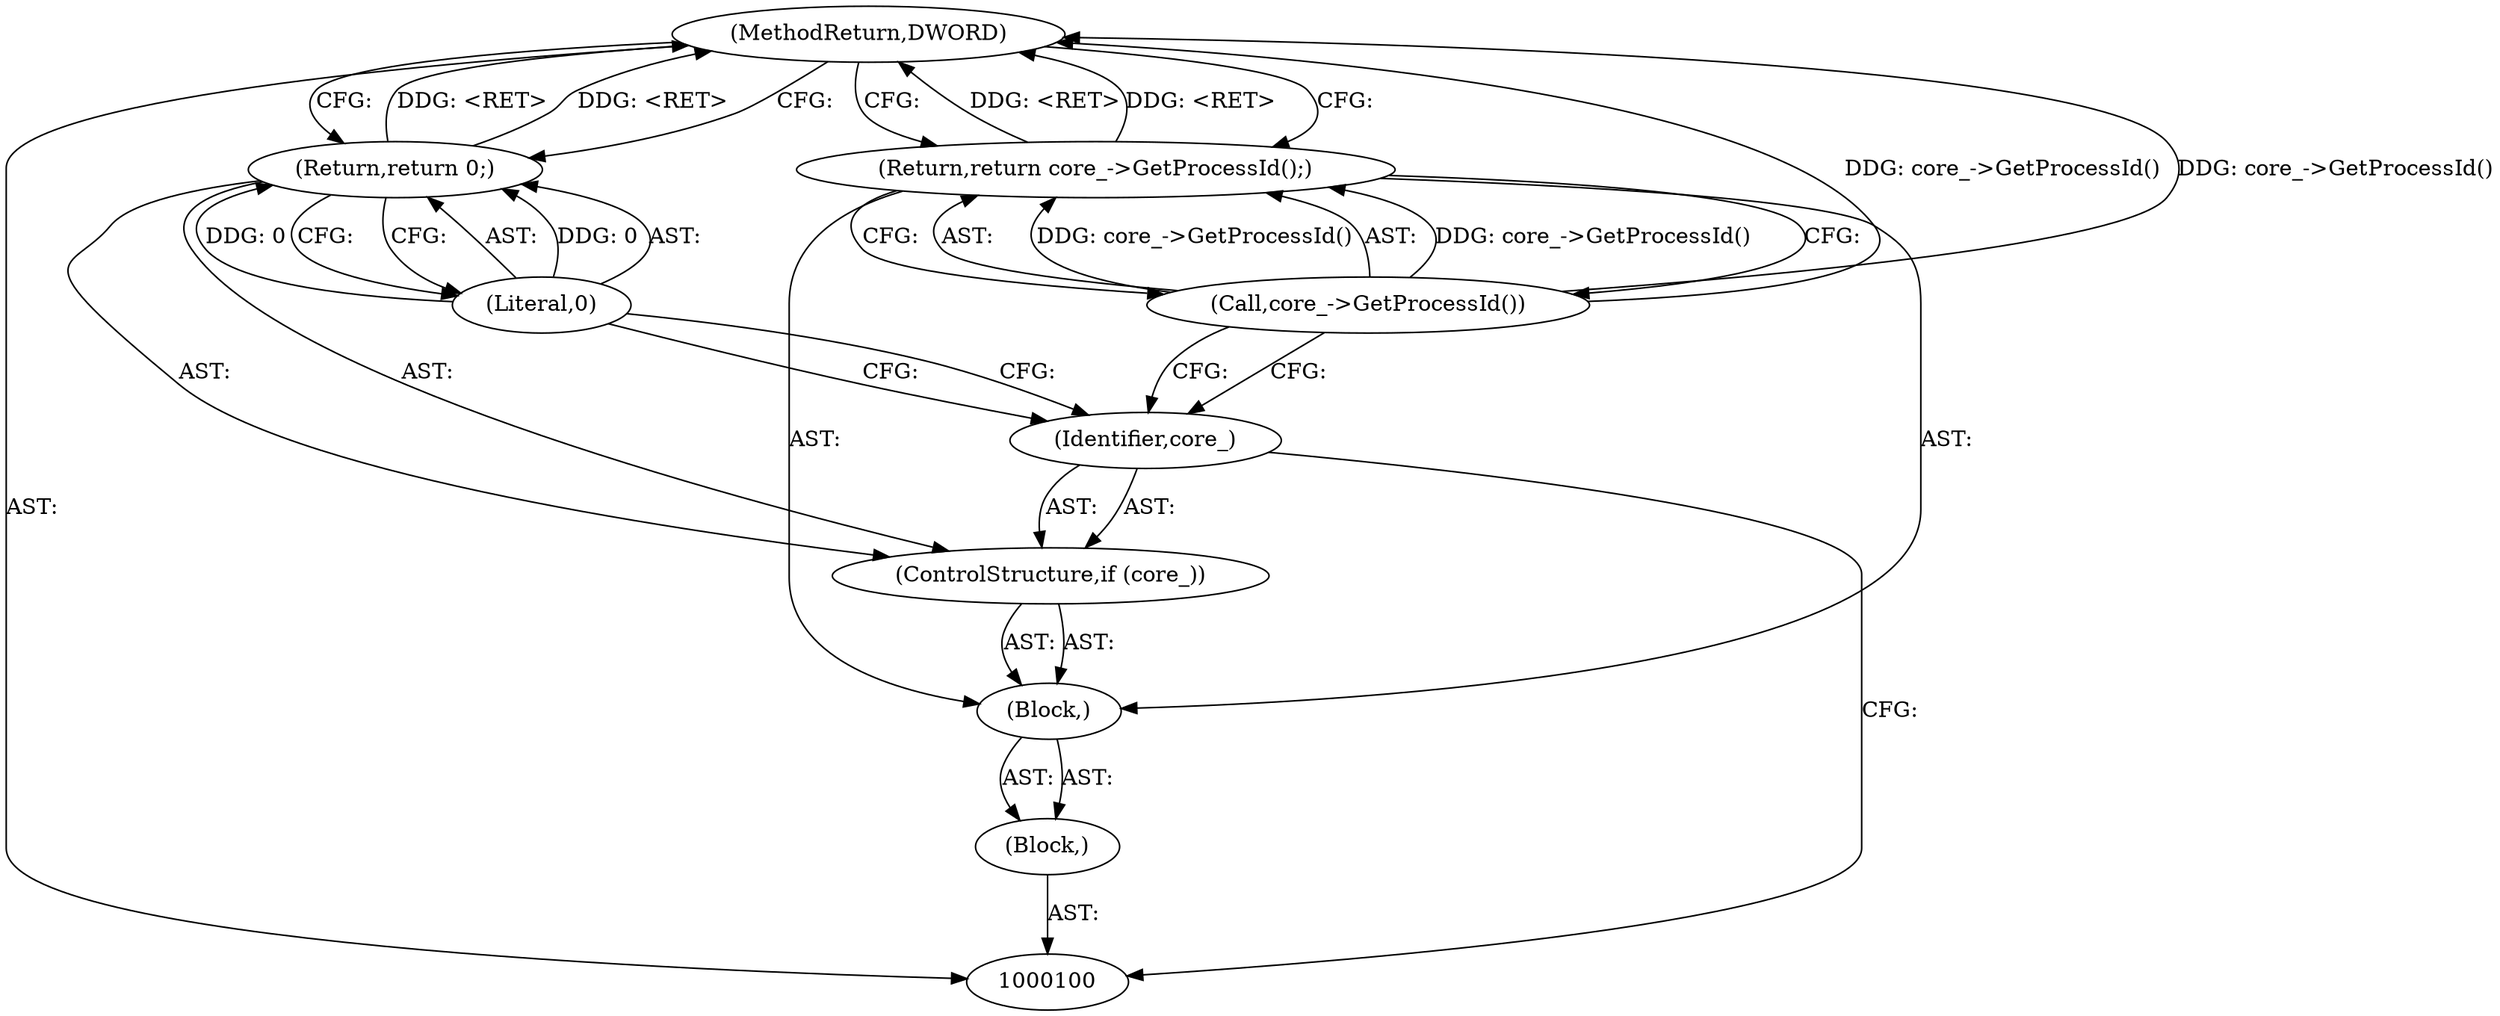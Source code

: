 digraph "0_Chrome_b15c87071f906301bccc824ce013966ca93998c7_16" {
"1000109" [label="(MethodReturn,DWORD)"];
"1000101" [label="(Block,)"];
"1000102" [label="(Block,)"];
"1000103" [label="(ControlStructure,if (core_))"];
"1000104" [label="(Identifier,core_)"];
"1000106" [label="(Literal,0)"];
"1000105" [label="(Return,return 0;)"];
"1000107" [label="(Return,return core_->GetProcessId();)"];
"1000108" [label="(Call,core_->GetProcessId())"];
"1000109" -> "1000100"  [label="AST: "];
"1000109" -> "1000105"  [label="CFG: "];
"1000109" -> "1000107"  [label="CFG: "];
"1000108" -> "1000109"  [label="DDG: core_->GetProcessId()"];
"1000105" -> "1000109"  [label="DDG: <RET>"];
"1000107" -> "1000109"  [label="DDG: <RET>"];
"1000101" -> "1000100"  [label="AST: "];
"1000102" -> "1000101"  [label="AST: "];
"1000102" -> "1000101"  [label="AST: "];
"1000103" -> "1000102"  [label="AST: "];
"1000107" -> "1000102"  [label="AST: "];
"1000103" -> "1000102"  [label="AST: "];
"1000104" -> "1000103"  [label="AST: "];
"1000105" -> "1000103"  [label="AST: "];
"1000104" -> "1000103"  [label="AST: "];
"1000104" -> "1000100"  [label="CFG: "];
"1000106" -> "1000104"  [label="CFG: "];
"1000108" -> "1000104"  [label="CFG: "];
"1000106" -> "1000105"  [label="AST: "];
"1000106" -> "1000104"  [label="CFG: "];
"1000105" -> "1000106"  [label="CFG: "];
"1000106" -> "1000105"  [label="DDG: 0"];
"1000105" -> "1000103"  [label="AST: "];
"1000105" -> "1000106"  [label="CFG: "];
"1000106" -> "1000105"  [label="AST: "];
"1000109" -> "1000105"  [label="CFG: "];
"1000105" -> "1000109"  [label="DDG: <RET>"];
"1000106" -> "1000105"  [label="DDG: 0"];
"1000107" -> "1000102"  [label="AST: "];
"1000107" -> "1000108"  [label="CFG: "];
"1000108" -> "1000107"  [label="AST: "];
"1000109" -> "1000107"  [label="CFG: "];
"1000107" -> "1000109"  [label="DDG: <RET>"];
"1000108" -> "1000107"  [label="DDG: core_->GetProcessId()"];
"1000108" -> "1000107"  [label="AST: "];
"1000108" -> "1000104"  [label="CFG: "];
"1000107" -> "1000108"  [label="CFG: "];
"1000108" -> "1000109"  [label="DDG: core_->GetProcessId()"];
"1000108" -> "1000107"  [label="DDG: core_->GetProcessId()"];
}
